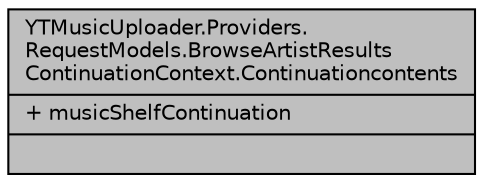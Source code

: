 digraph "YTMusicUploader.Providers.RequestModels.BrowseArtistResultsContinuationContext.Continuationcontents"
{
 // LATEX_PDF_SIZE
  edge [fontname="Helvetica",fontsize="10",labelfontname="Helvetica",labelfontsize="10"];
  node [fontname="Helvetica",fontsize="10",shape=record];
  Node1 [label="{YTMusicUploader.Providers.\lRequestModels.BrowseArtistResults\lContinuationContext.Continuationcontents\n|+ musicShelfContinuation\l|}",height=0.2,width=0.4,color="black", fillcolor="grey75", style="filled", fontcolor="black",tooltip=" "];
}
